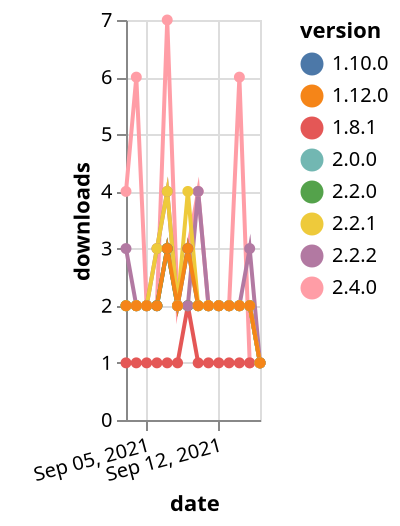 {"$schema": "https://vega.github.io/schema/vega-lite/v5.json", "description": "A simple bar chart with embedded data.", "data": {"values": [{"date": "2021-09-03", "total": 248, "delta": 4, "version": "2.4.0"}, {"date": "2021-09-04", "total": 254, "delta": 6, "version": "2.4.0"}, {"date": "2021-09-05", "total": 256, "delta": 2, "version": "2.4.0"}, {"date": "2021-09-06", "total": 258, "delta": 2, "version": "2.4.0"}, {"date": "2021-09-07", "total": 265, "delta": 7, "version": "2.4.0"}, {"date": "2021-09-08", "total": 267, "delta": 2, "version": "2.4.0"}, {"date": "2021-09-09", "total": 270, "delta": 3, "version": "2.4.0"}, {"date": "2021-09-10", "total": 274, "delta": 4, "version": "2.4.0"}, {"date": "2021-09-11", "total": 276, "delta": 2, "version": "2.4.0"}, {"date": "2021-09-12", "total": 278, "delta": 2, "version": "2.4.0"}, {"date": "2021-09-13", "total": 280, "delta": 2, "version": "2.4.0"}, {"date": "2021-09-14", "total": 286, "delta": 6, "version": "2.4.0"}, {"date": "2021-09-15", "total": 287, "delta": 1, "version": "2.4.0"}, {"date": "2021-09-16", "total": 288, "delta": 1, "version": "2.4.0"}, {"date": "2021-09-03", "total": 1713, "delta": 2, "version": "1.10.0"}, {"date": "2021-09-04", "total": 1715, "delta": 2, "version": "1.10.0"}, {"date": "2021-09-05", "total": 1717, "delta": 2, "version": "1.10.0"}, {"date": "2021-09-06", "total": 1719, "delta": 2, "version": "1.10.0"}, {"date": "2021-09-07", "total": 1722, "delta": 3, "version": "1.10.0"}, {"date": "2021-09-08", "total": 1724, "delta": 2, "version": "1.10.0"}, {"date": "2021-09-09", "total": 1727, "delta": 3, "version": "1.10.0"}, {"date": "2021-09-10", "total": 1729, "delta": 2, "version": "1.10.0"}, {"date": "2021-09-11", "total": 1731, "delta": 2, "version": "1.10.0"}, {"date": "2021-09-12", "total": 1733, "delta": 2, "version": "1.10.0"}, {"date": "2021-09-13", "total": 1735, "delta": 2, "version": "1.10.0"}, {"date": "2021-09-14", "total": 1737, "delta": 2, "version": "1.10.0"}, {"date": "2021-09-15", "total": 1739, "delta": 2, "version": "1.10.0"}, {"date": "2021-09-16", "total": 1740, "delta": 1, "version": "1.10.0"}, {"date": "2021-09-03", "total": 252, "delta": 1, "version": "1.8.1"}, {"date": "2021-09-04", "total": 253, "delta": 1, "version": "1.8.1"}, {"date": "2021-09-05", "total": 254, "delta": 1, "version": "1.8.1"}, {"date": "2021-09-06", "total": 255, "delta": 1, "version": "1.8.1"}, {"date": "2021-09-07", "total": 256, "delta": 1, "version": "1.8.1"}, {"date": "2021-09-08", "total": 257, "delta": 1, "version": "1.8.1"}, {"date": "2021-09-09", "total": 259, "delta": 2, "version": "1.8.1"}, {"date": "2021-09-10", "total": 260, "delta": 1, "version": "1.8.1"}, {"date": "2021-09-11", "total": 261, "delta": 1, "version": "1.8.1"}, {"date": "2021-09-12", "total": 262, "delta": 1, "version": "1.8.1"}, {"date": "2021-09-13", "total": 263, "delta": 1, "version": "1.8.1"}, {"date": "2021-09-14", "total": 264, "delta": 1, "version": "1.8.1"}, {"date": "2021-09-15", "total": 265, "delta": 1, "version": "1.8.1"}, {"date": "2021-09-16", "total": 266, "delta": 1, "version": "1.8.1"}, {"date": "2021-09-03", "total": 1048, "delta": 2, "version": "2.0.0"}, {"date": "2021-09-04", "total": 1050, "delta": 2, "version": "2.0.0"}, {"date": "2021-09-05", "total": 1052, "delta": 2, "version": "2.0.0"}, {"date": "2021-09-06", "total": 1054, "delta": 2, "version": "2.0.0"}, {"date": "2021-09-07", "total": 1057, "delta": 3, "version": "2.0.0"}, {"date": "2021-09-08", "total": 1059, "delta": 2, "version": "2.0.0"}, {"date": "2021-09-09", "total": 1061, "delta": 2, "version": "2.0.0"}, {"date": "2021-09-10", "total": 1063, "delta": 2, "version": "2.0.0"}, {"date": "2021-09-11", "total": 1065, "delta": 2, "version": "2.0.0"}, {"date": "2021-09-12", "total": 1067, "delta": 2, "version": "2.0.0"}, {"date": "2021-09-13", "total": 1069, "delta": 2, "version": "2.0.0"}, {"date": "2021-09-14", "total": 1071, "delta": 2, "version": "2.0.0"}, {"date": "2021-09-15", "total": 1073, "delta": 2, "version": "2.0.0"}, {"date": "2021-09-16", "total": 1074, "delta": 1, "version": "2.0.0"}, {"date": "2021-09-03", "total": 661, "delta": 2, "version": "2.2.0"}, {"date": "2021-09-04", "total": 663, "delta": 2, "version": "2.2.0"}, {"date": "2021-09-05", "total": 665, "delta": 2, "version": "2.2.0"}, {"date": "2021-09-06", "total": 667, "delta": 2, "version": "2.2.0"}, {"date": "2021-09-07", "total": 670, "delta": 3, "version": "2.2.0"}, {"date": "2021-09-08", "total": 672, "delta": 2, "version": "2.2.0"}, {"date": "2021-09-09", "total": 674, "delta": 2, "version": "2.2.0"}, {"date": "2021-09-10", "total": 676, "delta": 2, "version": "2.2.0"}, {"date": "2021-09-11", "total": 678, "delta": 2, "version": "2.2.0"}, {"date": "2021-09-12", "total": 680, "delta": 2, "version": "2.2.0"}, {"date": "2021-09-13", "total": 682, "delta": 2, "version": "2.2.0"}, {"date": "2021-09-14", "total": 684, "delta": 2, "version": "2.2.0"}, {"date": "2021-09-15", "total": 686, "delta": 2, "version": "2.2.0"}, {"date": "2021-09-16", "total": 687, "delta": 1, "version": "2.2.0"}, {"date": "2021-09-03", "total": 378, "delta": 3, "version": "2.2.2"}, {"date": "2021-09-04", "total": 380, "delta": 2, "version": "2.2.2"}, {"date": "2021-09-05", "total": 382, "delta": 2, "version": "2.2.2"}, {"date": "2021-09-06", "total": 385, "delta": 3, "version": "2.2.2"}, {"date": "2021-09-07", "total": 389, "delta": 4, "version": "2.2.2"}, {"date": "2021-09-08", "total": 391, "delta": 2, "version": "2.2.2"}, {"date": "2021-09-09", "total": 393, "delta": 2, "version": "2.2.2"}, {"date": "2021-09-10", "total": 397, "delta": 4, "version": "2.2.2"}, {"date": "2021-09-11", "total": 399, "delta": 2, "version": "2.2.2"}, {"date": "2021-09-12", "total": 401, "delta": 2, "version": "2.2.2"}, {"date": "2021-09-13", "total": 403, "delta": 2, "version": "2.2.2"}, {"date": "2021-09-14", "total": 405, "delta": 2, "version": "2.2.2"}, {"date": "2021-09-15", "total": 408, "delta": 3, "version": "2.2.2"}, {"date": "2021-09-16", "total": 409, "delta": 1, "version": "2.2.2"}, {"date": "2021-09-03", "total": 690, "delta": 2, "version": "2.2.1"}, {"date": "2021-09-04", "total": 692, "delta": 2, "version": "2.2.1"}, {"date": "2021-09-05", "total": 694, "delta": 2, "version": "2.2.1"}, {"date": "2021-09-06", "total": 697, "delta": 3, "version": "2.2.1"}, {"date": "2021-09-07", "total": 701, "delta": 4, "version": "2.2.1"}, {"date": "2021-09-08", "total": 703, "delta": 2, "version": "2.2.1"}, {"date": "2021-09-09", "total": 707, "delta": 4, "version": "2.2.1"}, {"date": "2021-09-10", "total": 709, "delta": 2, "version": "2.2.1"}, {"date": "2021-09-11", "total": 711, "delta": 2, "version": "2.2.1"}, {"date": "2021-09-12", "total": 713, "delta": 2, "version": "2.2.1"}, {"date": "2021-09-13", "total": 715, "delta": 2, "version": "2.2.1"}, {"date": "2021-09-14", "total": 717, "delta": 2, "version": "2.2.1"}, {"date": "2021-09-15", "total": 719, "delta": 2, "version": "2.2.1"}, {"date": "2021-09-16", "total": 720, "delta": 1, "version": "2.2.1"}, {"date": "2021-09-03", "total": 1610, "delta": 2, "version": "1.12.0"}, {"date": "2021-09-04", "total": 1612, "delta": 2, "version": "1.12.0"}, {"date": "2021-09-05", "total": 1614, "delta": 2, "version": "1.12.0"}, {"date": "2021-09-06", "total": 1616, "delta": 2, "version": "1.12.0"}, {"date": "2021-09-07", "total": 1619, "delta": 3, "version": "1.12.0"}, {"date": "2021-09-08", "total": 1621, "delta": 2, "version": "1.12.0"}, {"date": "2021-09-09", "total": 1624, "delta": 3, "version": "1.12.0"}, {"date": "2021-09-10", "total": 1626, "delta": 2, "version": "1.12.0"}, {"date": "2021-09-11", "total": 1628, "delta": 2, "version": "1.12.0"}, {"date": "2021-09-12", "total": 1630, "delta": 2, "version": "1.12.0"}, {"date": "2021-09-13", "total": 1632, "delta": 2, "version": "1.12.0"}, {"date": "2021-09-14", "total": 1634, "delta": 2, "version": "1.12.0"}, {"date": "2021-09-15", "total": 1636, "delta": 2, "version": "1.12.0"}, {"date": "2021-09-16", "total": 1637, "delta": 1, "version": "1.12.0"}]}, "width": "container", "mark": {"type": "line", "point": {"filled": true}}, "encoding": {"x": {"field": "date", "type": "temporal", "timeUnit": "yearmonthdate", "title": "date", "axis": {"labelAngle": -15}}, "y": {"field": "delta", "type": "quantitative", "title": "downloads"}, "color": {"field": "version", "type": "nominal"}, "tooltip": {"field": "delta"}}}
